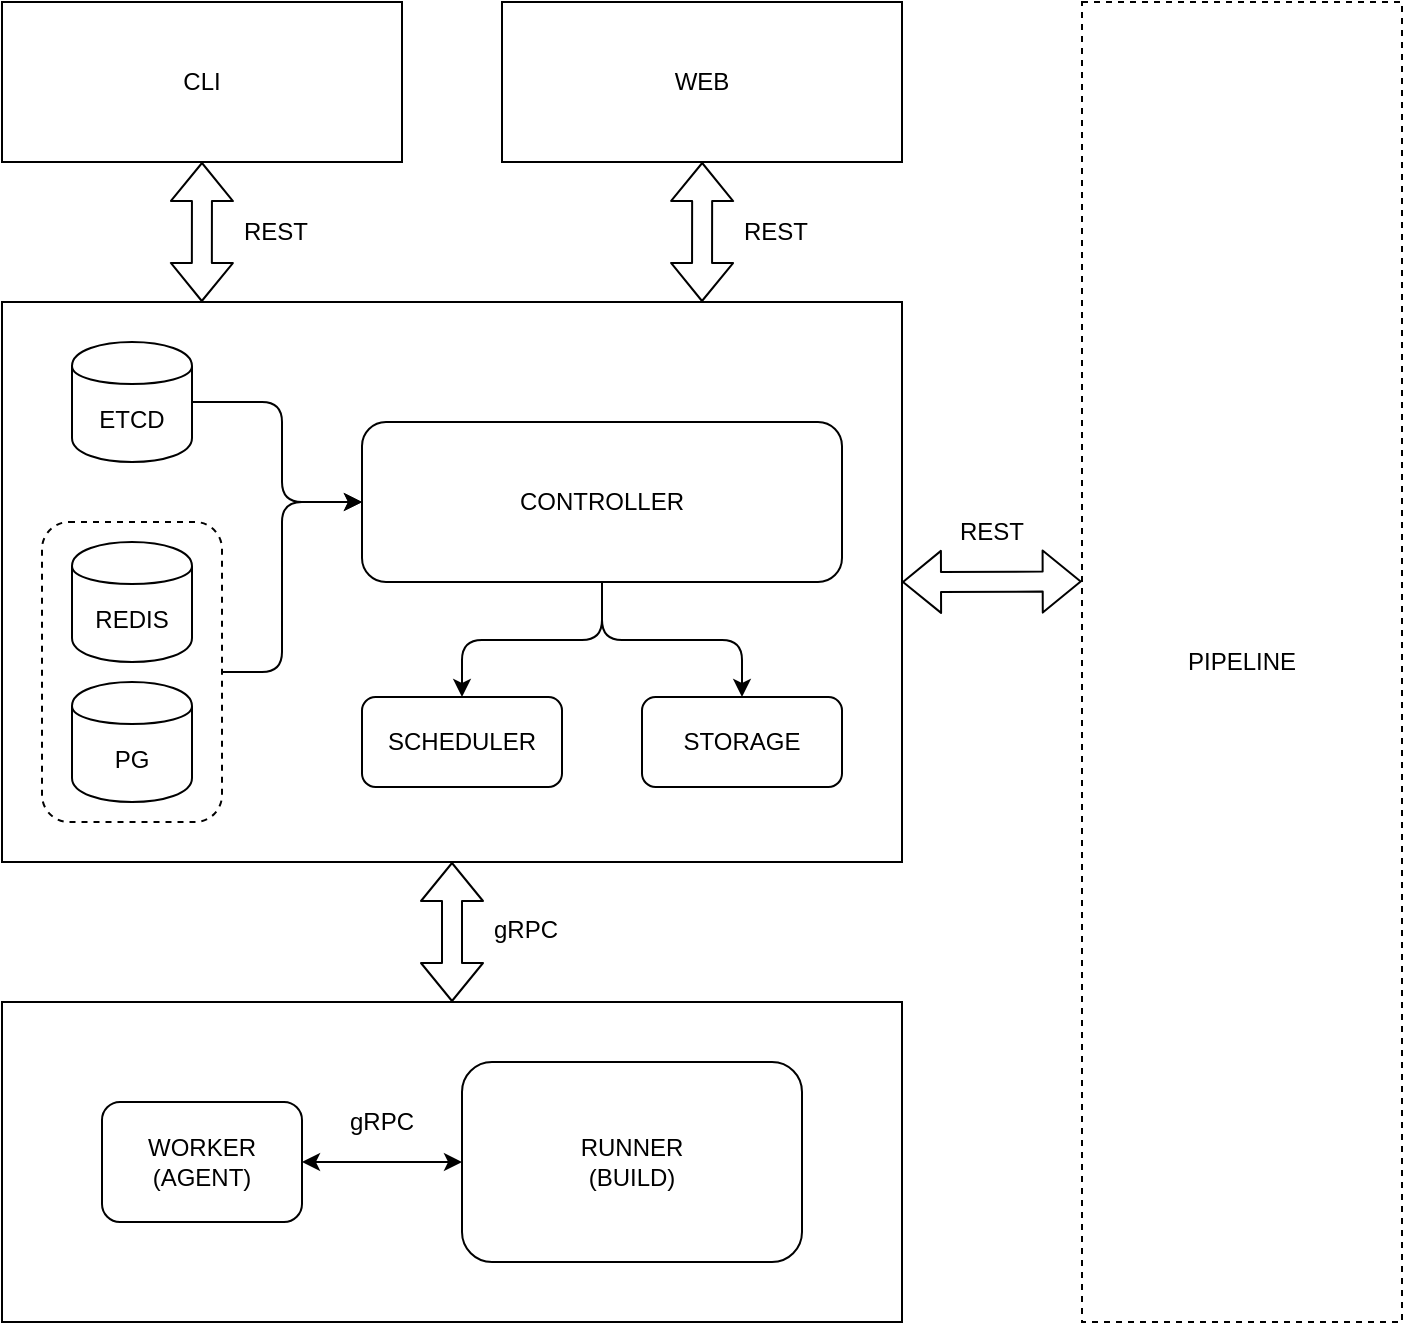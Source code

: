 <mxfile>
    <diagram id="6hGFLwfOUW9BJ-s0fimq" name="Page-1">
        <mxGraphModel dx="1374" dy="790" grid="1" gridSize="10" guides="1" tooltips="1" connect="1" arrows="1" fold="1" page="1" pageScale="1" pageWidth="827" pageHeight="1169" math="0" shadow="0">
            <root>
                <mxCell id="0"/>
                <mxCell id="1" parent="0"/>
                <mxCell id="27" value="" style="rounded=0;whiteSpace=wrap;html=1;" parent="1" vertex="1">
                    <mxGeometry x="120" y="200" width="450" height="280" as="geometry"/>
                </mxCell>
                <mxCell id="22" value="" style="rounded=0;whiteSpace=wrap;html=1;" parent="1" vertex="1">
                    <mxGeometry x="120" y="550" width="450" height="160" as="geometry"/>
                </mxCell>
                <mxCell id="7" value="CONTROLLER" style="rounded=1;whiteSpace=wrap;html=1;" parent="1" vertex="1">
                    <mxGeometry x="300" y="260" width="240" height="80" as="geometry"/>
                </mxCell>
                <mxCell id="19" value="WORKER&lt;br&gt;(AGENT)" style="rounded=1;whiteSpace=wrap;html=1;" parent="1" vertex="1">
                    <mxGeometry x="170" y="600" width="100" height="60" as="geometry"/>
                </mxCell>
                <mxCell id="20" value="RUNNER&lt;br&gt;(BUILD)" style="rounded=1;whiteSpace=wrap;html=1;" parent="1" vertex="1">
                    <mxGeometry x="350" y="580" width="170" height="100" as="geometry"/>
                </mxCell>
                <mxCell id="36" value="" style="edgeStyle=elbowEdgeStyle;elbow=horizontal;endArrow=classic;html=1;exitX=1;exitY=0.5;exitDx=0;exitDy=0;entryX=0;entryY=0.5;entryDx=0;entryDy=0;" parent="1" source="26" target="7" edge="1">
                    <mxGeometry width="50" height="50" relative="1" as="geometry">
                        <mxPoint x="260" y="250" as="sourcePoint"/>
                        <mxPoint x="310" y="200" as="targetPoint"/>
                        <Array as="points">
                            <mxPoint x="260" y="290"/>
                        </Array>
                    </mxGeometry>
                </mxCell>
                <mxCell id="37" value="CLI" style="rounded=0;whiteSpace=wrap;html=1;" parent="1" vertex="1">
                    <mxGeometry x="120" y="50" width="200" height="80" as="geometry"/>
                </mxCell>
                <mxCell id="39" value="" style="shape=flexArrow;endArrow=classic;startArrow=classic;html=1;exitX=0.222;exitY=0;exitDx=0;exitDy=0;entryX=0.5;entryY=1;entryDx=0;entryDy=0;exitPerimeter=0;" parent="1" source="27" target="37" edge="1">
                    <mxGeometry width="50" height="50" relative="1" as="geometry">
                        <mxPoint x="330" y="190" as="sourcePoint"/>
                        <mxPoint x="380" y="140" as="targetPoint"/>
                    </mxGeometry>
                </mxCell>
                <mxCell id="40" value="" style="shape=flexArrow;endArrow=classic;startArrow=classic;html=1;entryX=0.5;entryY=1;entryDx=0;entryDy=0;exitX=0.5;exitY=0;exitDx=0;exitDy=0;" parent="1" source="22" target="27" edge="1">
                    <mxGeometry width="50" height="50" relative="1" as="geometry">
                        <mxPoint x="340" y="552" as="sourcePoint"/>
                        <mxPoint x="340" y="480" as="targetPoint"/>
                    </mxGeometry>
                </mxCell>
                <mxCell id="41" value="" style="endArrow=classic;startArrow=classic;html=1;entryX=0;entryY=0.5;entryDx=0;entryDy=0;exitX=1;exitY=0.5;exitDx=0;exitDy=0;" parent="1" source="19" target="20" edge="1">
                    <mxGeometry width="50" height="50" relative="1" as="geometry">
                        <mxPoint x="260" y="750" as="sourcePoint"/>
                        <mxPoint x="310" y="700" as="targetPoint"/>
                    </mxGeometry>
                </mxCell>
                <mxCell id="42" value="PIPELINE" style="rounded=0;whiteSpace=wrap;html=1;dashed=1;" parent="1" vertex="1">
                    <mxGeometry x="660" y="50" width="160" height="660" as="geometry"/>
                </mxCell>
                <mxCell id="43" value="" style="shape=flexArrow;endArrow=classic;startArrow=classic;html=1;exitX=1;exitY=0.5;exitDx=0;exitDy=0;entryX=-0.001;entryY=0.439;entryDx=0;entryDy=0;entryPerimeter=0;" parent="1" source="27" target="42" edge="1">
                    <mxGeometry width="50" height="50" relative="1" as="geometry">
                        <mxPoint x="610" y="320" as="sourcePoint"/>
                        <mxPoint x="660" y="339" as="targetPoint"/>
                    </mxGeometry>
                </mxCell>
                <mxCell id="44" value="REST" style="text;html=1;strokeColor=none;fillColor=none;align=center;verticalAlign=middle;whiteSpace=wrap;rounded=0;" parent="1" vertex="1">
                    <mxGeometry x="237" y="155" width="40" height="20" as="geometry"/>
                </mxCell>
                <mxCell id="46" value="REST" style="text;html=1;strokeColor=none;fillColor=none;align=center;verticalAlign=middle;whiteSpace=wrap;rounded=0;" parent="1" vertex="1">
                    <mxGeometry x="595" y="305" width="40" height="20" as="geometry"/>
                </mxCell>
                <mxCell id="47" value="gRPC" style="text;html=1;strokeColor=none;fillColor=none;align=center;verticalAlign=middle;whiteSpace=wrap;rounded=0;" parent="1" vertex="1">
                    <mxGeometry x="362" y="504" width="40" height="20" as="geometry"/>
                </mxCell>
                <mxCell id="48" value="gRPC" style="text;html=1;strokeColor=none;fillColor=none;align=center;verticalAlign=middle;whiteSpace=wrap;rounded=0;" parent="1" vertex="1">
                    <mxGeometry x="290" y="600" width="40" height="20" as="geometry"/>
                </mxCell>
                <mxCell id="50" value="" style="rounded=1;whiteSpace=wrap;html=1;dashed=1;" parent="1" vertex="1">
                    <mxGeometry x="140" y="310" width="90" height="150" as="geometry"/>
                </mxCell>
                <mxCell id="26" value="ETCD" style="shape=cylinder;whiteSpace=wrap;html=1;boundedLbl=1;backgroundOutline=1;" parent="1" vertex="1">
                    <mxGeometry x="155" y="220" width="60" height="60" as="geometry"/>
                </mxCell>
                <mxCell id="31" value="&lt;font style=&quot;font-size: 12px&quot;&gt;PG&lt;/font&gt;" style="shape=cylinder;whiteSpace=wrap;html=1;boundedLbl=1;backgroundOutline=1;" parent="1" vertex="1">
                    <mxGeometry x="155" y="390" width="60" height="60" as="geometry"/>
                </mxCell>
                <mxCell id="49" value="&lt;font style=&quot;font-size: 12px&quot;&gt;REDIS&lt;/font&gt;" style="shape=cylinder;whiteSpace=wrap;html=1;boundedLbl=1;backgroundOutline=1;" parent="1" vertex="1">
                    <mxGeometry x="155" y="320" width="60" height="60" as="geometry"/>
                </mxCell>
                <mxCell id="51" value="" style="edgeStyle=elbowEdgeStyle;elbow=horizontal;endArrow=classic;html=1;exitX=1;exitY=0.5;exitDx=0;exitDy=0;entryX=0;entryY=0.5;entryDx=0;entryDy=0;" parent="1" source="50" target="7" edge="1">
                    <mxGeometry width="50" height="50" relative="1" as="geometry">
                        <mxPoint x="370" y="420" as="sourcePoint"/>
                        <mxPoint x="420" y="370" as="targetPoint"/>
                        <Array as="points">
                            <mxPoint x="260" y="360"/>
                        </Array>
                    </mxGeometry>
                </mxCell>
                <mxCell id="53" value="WEB" style="rounded=0;whiteSpace=wrap;html=1;" vertex="1" parent="1">
                    <mxGeometry x="370" y="50" width="200" height="80" as="geometry"/>
                </mxCell>
                <mxCell id="54" value="" style="shape=flexArrow;endArrow=classic;startArrow=classic;html=1;exitX=0.222;exitY=0;exitDx=0;exitDy=0;entryX=0.5;entryY=1;entryDx=0;entryDy=0;exitPerimeter=0;" edge="1" parent="1">
                    <mxGeometry width="50" height="50" relative="1" as="geometry">
                        <mxPoint x="470.0" y="200" as="sourcePoint"/>
                        <mxPoint x="470.1" y="130" as="targetPoint"/>
                    </mxGeometry>
                </mxCell>
                <mxCell id="55" value="REST" style="text;html=1;strokeColor=none;fillColor=none;align=center;verticalAlign=middle;whiteSpace=wrap;rounded=0;" vertex="1" parent="1">
                    <mxGeometry x="487.1" y="155" width="40" height="20" as="geometry"/>
                </mxCell>
                <mxCell id="57" value="SCHEDULER" style="rounded=1;whiteSpace=wrap;html=1;" vertex="1" parent="1">
                    <mxGeometry x="300" y="397.5" width="100" height="45" as="geometry"/>
                </mxCell>
                <mxCell id="58" value="STORAGE" style="rounded=1;whiteSpace=wrap;html=1;" vertex="1" parent="1">
                    <mxGeometry x="440" y="397.5" width="100" height="45" as="geometry"/>
                </mxCell>
                <mxCell id="60" value="" style="edgeStyle=elbowEdgeStyle;elbow=vertical;endArrow=classic;html=1;exitX=0.5;exitY=1;exitDx=0;exitDy=0;entryX=0.5;entryY=0;entryDx=0;entryDy=0;" edge="1" parent="1" source="7" target="57">
                    <mxGeometry width="50" height="50" relative="1" as="geometry">
                        <mxPoint x="410" y="480" as="sourcePoint"/>
                        <mxPoint x="460" y="430" as="targetPoint"/>
                    </mxGeometry>
                </mxCell>
                <mxCell id="61" value="" style="edgeStyle=elbowEdgeStyle;elbow=vertical;endArrow=classic;html=1;exitX=0.5;exitY=1;exitDx=0;exitDy=0;entryX=0.5;entryY=0;entryDx=0;entryDy=0;" edge="1" parent="1" source="7" target="58">
                    <mxGeometry width="50" height="50" relative="1" as="geometry">
                        <mxPoint x="430" y="370" as="sourcePoint"/>
                        <mxPoint x="360" y="407.5" as="targetPoint"/>
                    </mxGeometry>
                </mxCell>
            </root>
        </mxGraphModel>
    </diagram>
</mxfile>
